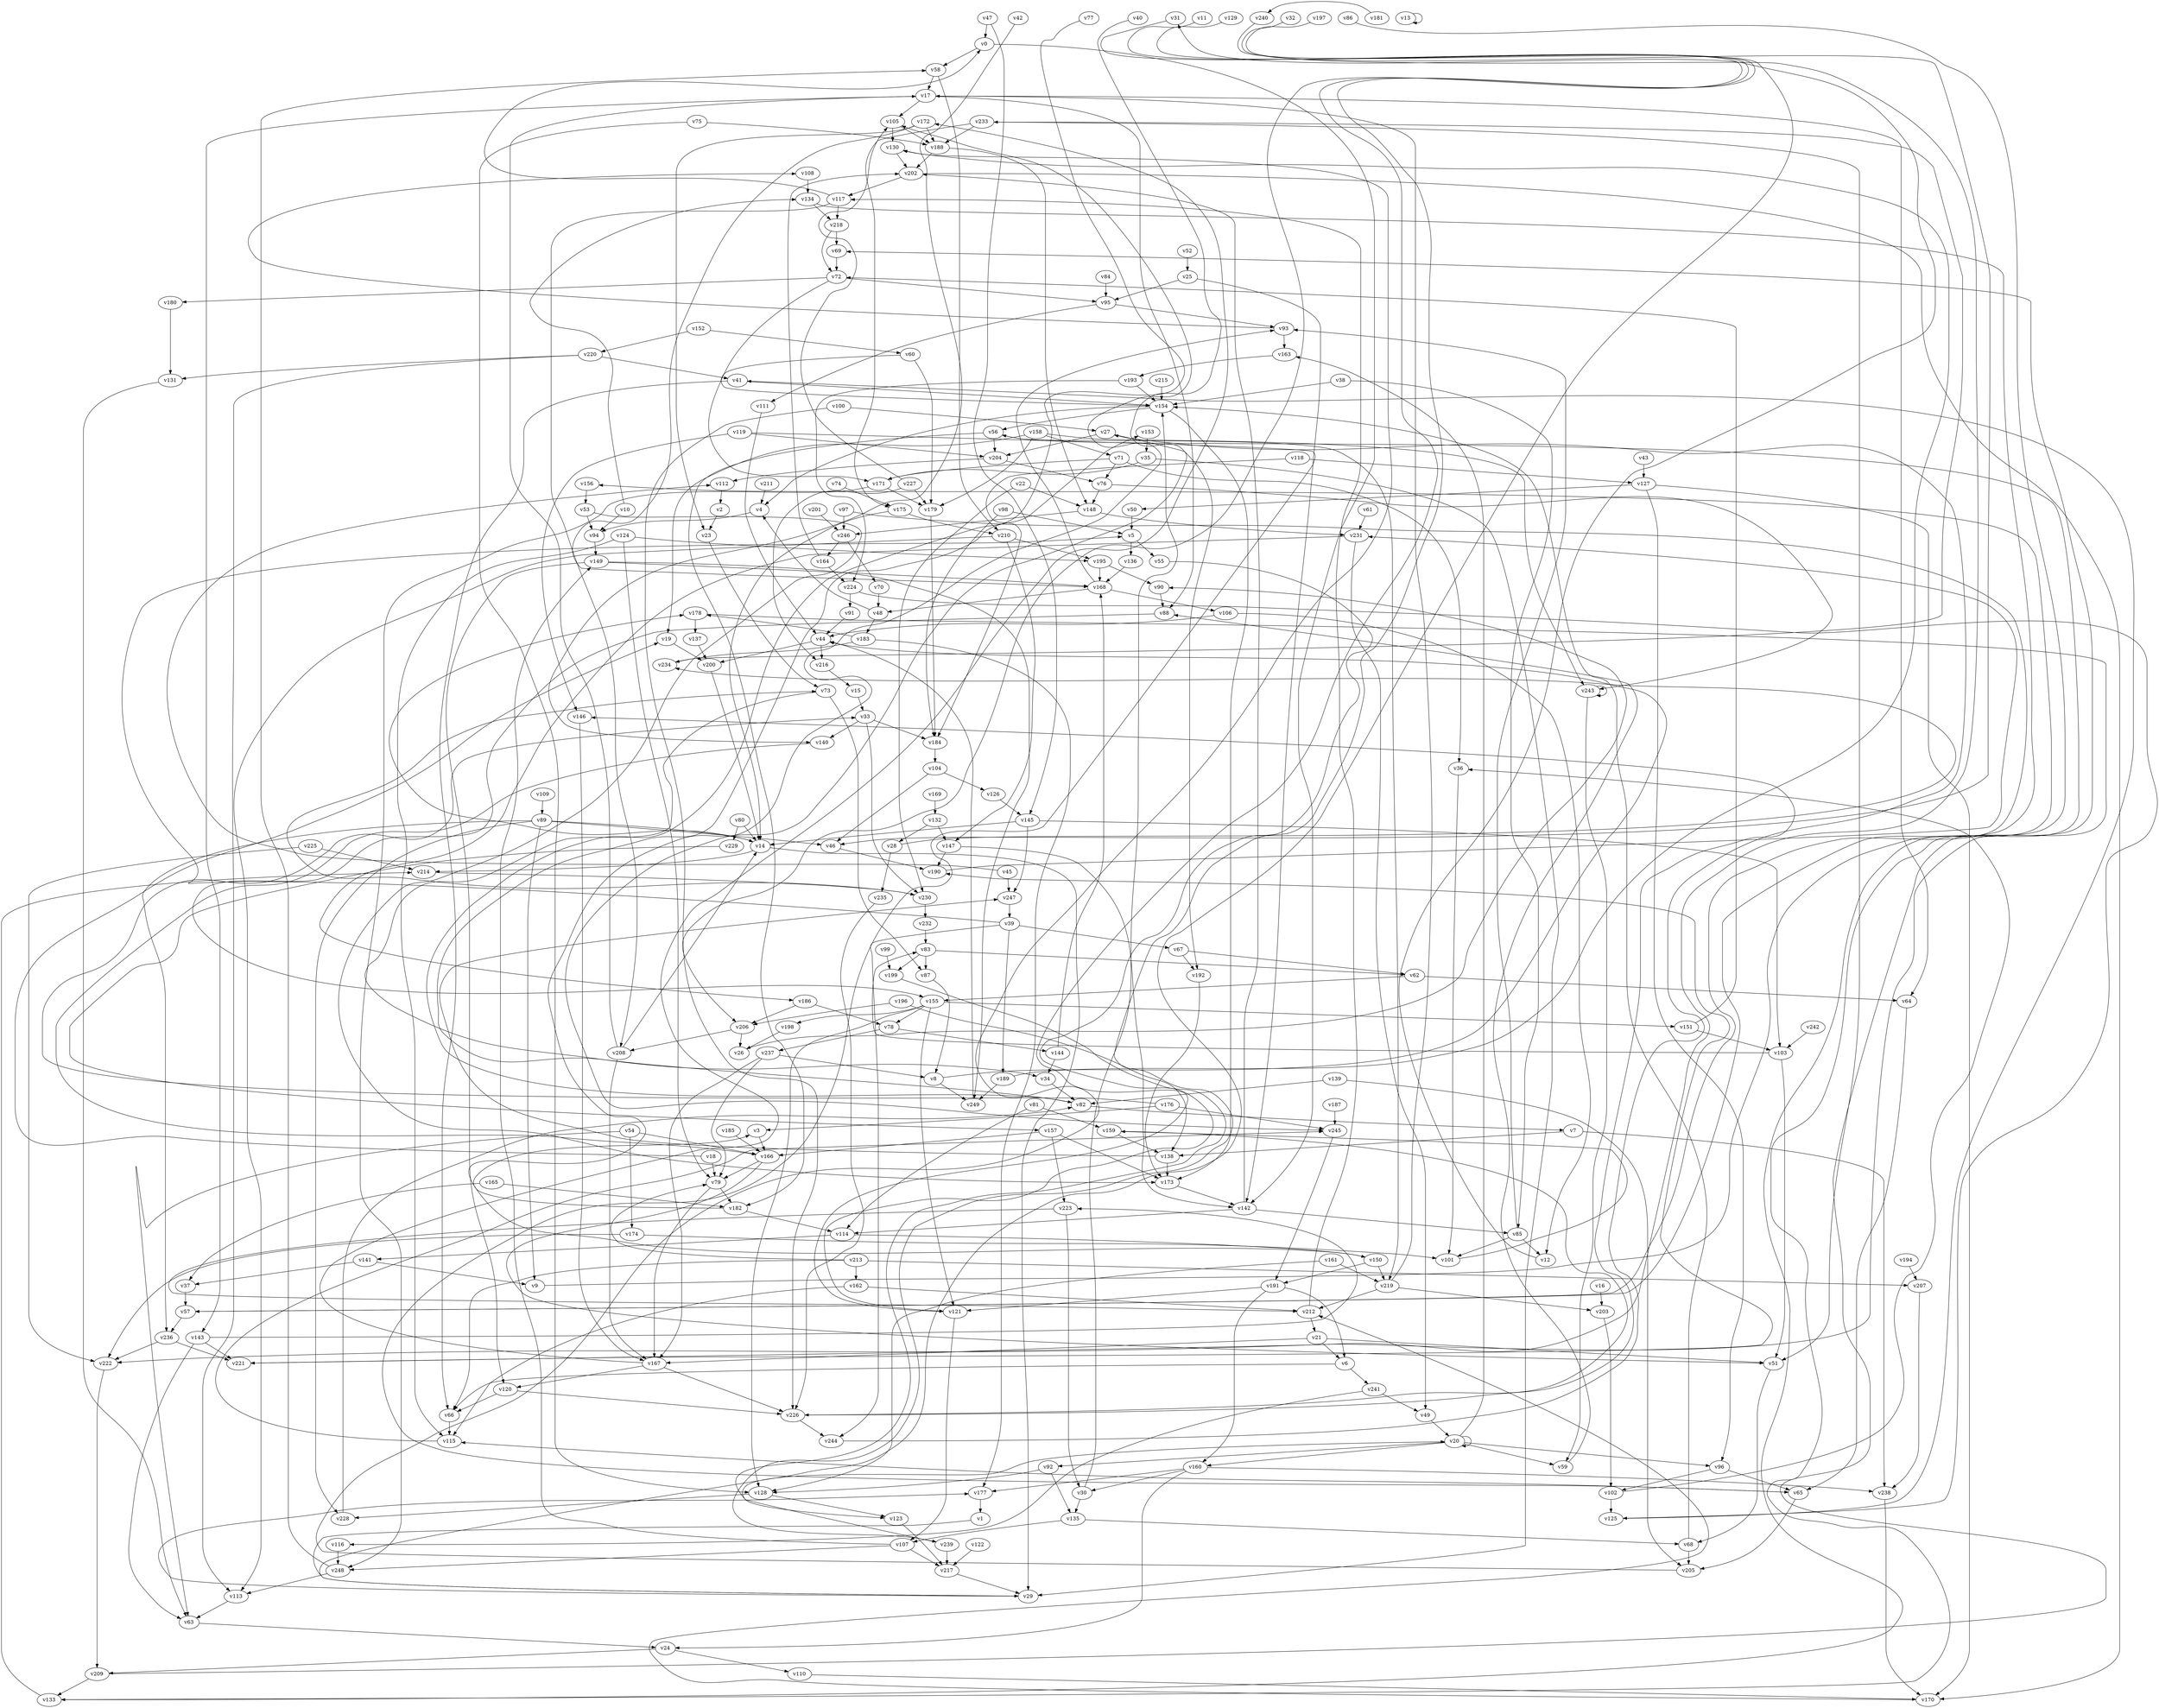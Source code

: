 // Benchmark game 366 - 250 vertices
// time_bound: 80
// targets: v139
digraph G {
    v0 [name="v0", player=0];
    v1 [name="v1", player=0];
    v2 [name="v2", player=1];
    v3 [name="v3", player=0];
    v4 [name="v4", player=1];
    v5 [name="v5", player=0];
    v6 [name="v6", player=1];
    v7 [name="v7", player=1];
    v8 [name="v8", player=0];
    v9 [name="v9", player=1];
    v10 [name="v10", player=0];
    v11 [name="v11", player=0];
    v12 [name="v12", player=0];
    v13 [name="v13", player=0];
    v14 [name="v14", player=0];
    v15 [name="v15", player=0];
    v16 [name="v16", player=0];
    v17 [name="v17", player=0];
    v18 [name="v18", player=0];
    v19 [name="v19", player=0];
    v20 [name="v20", player=1];
    v21 [name="v21", player=1];
    v22 [name="v22", player=0];
    v23 [name="v23", player=0];
    v24 [name="v24", player=1];
    v25 [name="v25", player=1];
    v26 [name="v26", player=1];
    v27 [name="v27", player=1];
    v28 [name="v28", player=0];
    v29 [name="v29", player=0];
    v30 [name="v30", player=1];
    v31 [name="v31", player=1];
    v32 [name="v32", player=0];
    v33 [name="v33", player=0];
    v34 [name="v34", player=0];
    v35 [name="v35", player=1];
    v36 [name="v36", player=0];
    v37 [name="v37", player=0];
    v38 [name="v38", player=1];
    v39 [name="v39", player=1];
    v40 [name="v40", player=0];
    v41 [name="v41", player=0];
    v42 [name="v42", player=0];
    v43 [name="v43", player=1];
    v44 [name="v44", player=0];
    v45 [name="v45", player=0];
    v46 [name="v46", player=1];
    v47 [name="v47", player=0];
    v48 [name="v48", player=0];
    v49 [name="v49", player=1];
    v50 [name="v50", player=0];
    v51 [name="v51", player=0];
    v52 [name="v52", player=1];
    v53 [name="v53", player=1];
    v54 [name="v54", player=0];
    v55 [name="v55", player=0];
    v56 [name="v56", player=1];
    v57 [name="v57", player=1];
    v58 [name="v58", player=1];
    v59 [name="v59", player=1];
    v60 [name="v60", player=1];
    v61 [name="v61", player=0];
    v62 [name="v62", player=0];
    v63 [name="v63", player=0];
    v64 [name="v64", player=1];
    v65 [name="v65", player=1];
    v66 [name="v66", player=1];
    v67 [name="v67", player=0];
    v68 [name="v68", player=0];
    v69 [name="v69", player=1];
    v70 [name="v70", player=0];
    v71 [name="v71", player=0];
    v72 [name="v72", player=0];
    v73 [name="v73", player=1];
    v74 [name="v74", player=1];
    v75 [name="v75", player=0];
    v76 [name="v76", player=1];
    v77 [name="v77", player=1];
    v78 [name="v78", player=1];
    v79 [name="v79", player=1];
    v80 [name="v80", player=1];
    v81 [name="v81", player=1];
    v82 [name="v82", player=1];
    v83 [name="v83", player=0];
    v84 [name="v84", player=1];
    v85 [name="v85", player=1];
    v86 [name="v86", player=0];
    v87 [name="v87", player=0];
    v88 [name="v88", player=0];
    v89 [name="v89", player=0];
    v90 [name="v90", player=1];
    v91 [name="v91", player=0];
    v92 [name="v92", player=0];
    v93 [name="v93", player=1];
    v94 [name="v94", player=0];
    v95 [name="v95", player=1];
    v96 [name="v96", player=0];
    v97 [name="v97", player=1];
    v98 [name="v98", player=0];
    v99 [name="v99", player=1];
    v100 [name="v100", player=0];
    v101 [name="v101", player=0];
    v102 [name="v102", player=1];
    v103 [name="v103", player=1];
    v104 [name="v104", player=0];
    v105 [name="v105", player=1];
    v106 [name="v106", player=1];
    v107 [name="v107", player=1];
    v108 [name="v108", player=1];
    v109 [name="v109", player=0];
    v110 [name="v110", player=1];
    v111 [name="v111", player=0];
    v112 [name="v112", player=0];
    v113 [name="v113", player=1];
    v114 [name="v114", player=0];
    v115 [name="v115", player=0];
    v116 [name="v116", player=1];
    v117 [name="v117", player=0];
    v118 [name="v118", player=1];
    v119 [name="v119", player=1];
    v120 [name="v120", player=0];
    v121 [name="v121", player=1];
    v122 [name="v122", player=0];
    v123 [name="v123", player=0];
    v124 [name="v124", player=0];
    v125 [name="v125", player=0];
    v126 [name="v126", player=1];
    v127 [name="v127", player=0];
    v128 [name="v128", player=0];
    v129 [name="v129", player=1];
    v130 [name="v130", player=1];
    v131 [name="v131", player=0];
    v132 [name="v132", player=0];
    v133 [name="v133", player=1];
    v134 [name="v134", player=0];
    v135 [name="v135", player=1];
    v136 [name="v136", player=0];
    v137 [name="v137", player=0];
    v138 [name="v138", player=1];
    v139 [name="v139", player=1, target=1];
    v140 [name="v140", player=0];
    v141 [name="v141", player=0];
    v142 [name="v142", player=1];
    v143 [name="v143", player=0];
    v144 [name="v144", player=0];
    v145 [name="v145", player=0];
    v146 [name="v146", player=0];
    v147 [name="v147", player=0];
    v148 [name="v148", player=0];
    v149 [name="v149", player=0];
    v150 [name="v150", player=1];
    v151 [name="v151", player=0];
    v152 [name="v152", player=1];
    v153 [name="v153", player=0];
    v154 [name="v154", player=0];
    v155 [name="v155", player=0];
    v156 [name="v156", player=1];
    v157 [name="v157", player=0];
    v158 [name="v158", player=1];
    v159 [name="v159", player=0];
    v160 [name="v160", player=0];
    v161 [name="v161", player=0];
    v162 [name="v162", player=0];
    v163 [name="v163", player=0];
    v164 [name="v164", player=1];
    v165 [name="v165", player=0];
    v166 [name="v166", player=1];
    v167 [name="v167", player=1];
    v168 [name="v168", player=0];
    v169 [name="v169", player=0];
    v170 [name="v170", player=0];
    v171 [name="v171", player=1];
    v172 [name="v172", player=1];
    v173 [name="v173", player=1];
    v174 [name="v174", player=0];
    v175 [name="v175", player=1];
    v176 [name="v176", player=1];
    v177 [name="v177", player=0];
    v178 [name="v178", player=0];
    v179 [name="v179", player=0];
    v180 [name="v180", player=1];
    v181 [name="v181", player=0];
    v182 [name="v182", player=1];
    v183 [name="v183", player=0];
    v184 [name="v184", player=1];
    v185 [name="v185", player=1];
    v186 [name="v186", player=1];
    v187 [name="v187", player=1];
    v188 [name="v188", player=0];
    v189 [name="v189", player=0];
    v190 [name="v190", player=1];
    v191 [name="v191", player=0];
    v192 [name="v192", player=0];
    v193 [name="v193", player=0];
    v194 [name="v194", player=1];
    v195 [name="v195", player=1];
    v196 [name="v196", player=0];
    v197 [name="v197", player=1];
    v198 [name="v198", player=0];
    v199 [name="v199", player=0];
    v200 [name="v200", player=0];
    v201 [name="v201", player=0];
    v202 [name="v202", player=0];
    v203 [name="v203", player=1];
    v204 [name="v204", player=1];
    v205 [name="v205", player=0];
    v206 [name="v206", player=0];
    v207 [name="v207", player=1];
    v208 [name="v208", player=0];
    v209 [name="v209", player=0];
    v210 [name="v210", player=1];
    v211 [name="v211", player=0];
    v212 [name="v212", player=0];
    v213 [name="v213", player=1];
    v214 [name="v214", player=1];
    v215 [name="v215", player=1];
    v216 [name="v216", player=1];
    v217 [name="v217", player=0];
    v218 [name="v218", player=0];
    v219 [name="v219", player=0];
    v220 [name="v220", player=1];
    v221 [name="v221", player=1];
    v222 [name="v222", player=1];
    v223 [name="v223", player=1];
    v224 [name="v224", player=1];
    v225 [name="v225", player=1];
    v226 [name="v226", player=0];
    v227 [name="v227", player=0];
    v228 [name="v228", player=1];
    v229 [name="v229", player=1];
    v230 [name="v230", player=0];
    v231 [name="v231", player=0];
    v232 [name="v232", player=0];
    v233 [name="v233", player=1];
    v234 [name="v234", player=1];
    v235 [name="v235", player=0];
    v236 [name="v236", player=1];
    v237 [name="v237", player=1];
    v238 [name="v238", player=0];
    v239 [name="v239", player=0];
    v240 [name="v240", player=0];
    v241 [name="v241", player=1];
    v242 [name="v242", player=1];
    v243 [name="v243", player=1];
    v244 [name="v244", player=0];
    v245 [name="v245", player=0];
    v246 [name="v246", player=1];
    v247 [name="v247", player=1];
    v248 [name="v248", player=1];
    v249 [name="v249", player=0];

    v0 -> v58;
    v1 -> v29 [constraint="t mod 2 == 0"];
    v2 -> v23;
    v3 -> v166;
    v4 -> v94;
    v5 -> v136;
    v6 -> v66 [constraint="t >= 5"];
    v7 -> v138;
    v8 -> v44 [constraint="t >= 1"];
    v9 -> v156 [constraint="t >= 3"];
    v10 -> v134 [constraint="t >= 3"];
    v11 -> v121 [constraint="t mod 3 == 2"];
    v12 -> v31 [constraint="t < 10"];
    v13 -> v13 [constraint="t >= 2"];
    v14 -> v178 [constraint="t < 9"];
    v15 -> v33;
    v16 -> v203;
    v17 -> v105;
    v18 -> v19 [constraint="t < 14"];
    v19 -> v200;
    v20 -> v163;
    v21 -> v6;
    v22 -> v230;
    v23 -> v73;
    v24 -> v209;
    v25 -> v142;
    v26 -> v90 [constraint="t < 10"];
    v27 -> v192;
    v28 -> v234 [constraint="t mod 5 == 1"];
    v29 -> v177 [constraint="t mod 4 == 2"];
    v30 -> v154;
    v31 -> v206 [constraint="t < 15"];
    v32 -> v221 [constraint="t mod 3 == 1"];
    v33 -> v230;
    v34 -> v82;
    v35 -> v29;
    v36 -> v101;
    v37 -> v57;
    v38 -> v85;
    v39 -> v5 [constraint="t >= 3"];
    v40 -> v245 [constraint="t mod 3 == 2"];
    v41 -> v154;
    v42 -> v140 [constraint="t mod 5 == 2"];
    v43 -> v127;
    v44 -> v216;
    v45 -> v112 [constraint="t < 10"];
    v46 -> v190;
    v47 -> v145;
    v48 -> v4;
    v49 -> v20;
    v50 -> v5;
    v51 -> v68;
    v52 -> v25;
    v53 -> v173 [constraint="t >= 4"];
    v54 -> v166;
    v55 -> v121 [constraint="t mod 5 == 3"];
    v56 -> v204;
    v57 -> v236;
    v58 -> v17;
    v59 -> v88 [constraint="t < 5"];
    v60 -> v154 [constraint="t >= 2"];
    v61 -> v231;
    v62 -> v64;
    v63 -> v24;
    v64 -> v65;
    v65 -> v115 [constraint="t < 7"];
    v66 -> v115;
    v67 -> v62;
    v68 -> v154;
    v69 -> v72;
    v70 -> v48;
    v71 -> v36;
    v72 -> v171;
    v73 -> v34 [constraint="t >= 4"];
    v74 -> v175;
    v75 -> v128;
    v76 -> v243 [constraint="t < 6"];
    v77 -> v82 [constraint="t < 6"];
    v78 -> v237;
    v79 -> v182;
    v80 -> v229;
    v81 -> v114;
    v82 -> v153 [constraint="t mod 3 == 2"];
    v83 -> v199;
    v84 -> v95;
    v85 -> v12;
    v86 -> v133 [constraint="t mod 2 == 0"];
    v87 -> v8;
    v88 -> v155 [constraint="t < 8"];
    v89 -> v236;
    v90 -> v88;
    v91 -> v44;
    v92 -> v135;
    v93 -> v108 [constraint="t < 15"];
    v94 -> v149;
    v95 -> v93;
    v96 -> v102;
    v97 -> v57 [constraint="t mod 4 == 0"];
    v98 -> v5;
    v99 -> v199;
    v100 -> v27;
    v101 -> v159 [constraint="t < 11"];
    v102 -> v36 [constraint="t mod 2 == 1"];
    v103 -> v83 [constraint="t mod 5 == 1"];
    v104 -> v126;
    v105 -> v188 [constraint="t mod 4 == 0"];
    v106 -> v12;
    v107 -> v217;
    v108 -> v134;
    v109 -> v89;
    v110 -> v170;
    v111 -> v44;
    v112 -> v2;
    v113 -> v63;
    v114 -> v150;
    v115 -> v245 [constraint="t < 15"];
    v116 -> v248;
    v117 -> v0 [constraint="t < 11"];
    v118 -> v184;
    v119 -> v65 [constraint="t mod 2 == 1"];
    v120 -> v226;
    v121 -> v107;
    v122 -> v217;
    v123 -> v217;
    v124 -> v79;
    v125 -> v41 [constraint="t mod 3 == 2"];
    v126 -> v145;
    v127 -> v96;
    v128 -> v123;
    v129 -> v239 [constraint="t mod 4 == 0"];
    v130 -> v202;
    v131 -> v63;
    v132 -> v147;
    v133 -> v56 [constraint="t < 15"];
    v134 -> v57 [constraint="t mod 2 == 1"];
    v135 -> v107;
    v136 -> v168;
    v137 -> v200;
    v138 -> v247 [constraint="t < 8"];
    v139 -> v82;
    v140 -> v166 [constraint="t < 13"];
    v141 -> v9;
    v142 -> v114;
    v143 -> v223 [constraint="t < 9"];
    v144 -> v168;
    v145 -> v103;
    v146 -> v167;
    v147 -> v190;
    v148 -> v246;
    v149 -> v120;
    v150 -> v105 [constraint="t >= 3"];
    v151 -> v103;
    v152 -> v220;
    v153 -> v35;
    v154 -> v4;
    v155 -> v78;
    v156 -> v53;
    v157 -> v223;
    v158 -> v179;
    v159 -> v226 [constraint="t < 7"];
    v160 -> v24;
    v161 -> v219;
    v162 -> v212;
    v163 -> v193;
    v164 -> v202;
    v165 -> v37;
    v166 -> v51 [constraint="t < 6"];
    v167 -> v172 [constraint="t mod 3 == 2"];
    v168 -> v93;
    v169 -> v132;
    v170 -> v212 [constraint="t >= 1"];
    v171 -> v179;
    v172 -> v168 [constraint="t < 7"];
    v173 -> v142;
    v174 -> v222;
    v175 -> v14;
    v176 -> v33 [constraint="t < 10"];
    v177 -> v1;
    v178 -> v222 [constraint="t >= 5"];
    v179 -> v184;
    v180 -> v131;
    v181 -> v240 [constraint="t >= 2"];
    v182 -> v3 [constraint="t mod 4 == 2"];
    v183 -> v178 [constraint="t < 6"];
    v184 -> v104;
    v185 -> v166;
    v186 -> v206;
    v187 -> v245;
    v188 -> v202;
    v189 -> v130 [constraint="t mod 4 == 0"];
    v190 -> v231 [constraint="t >= 1"];
    v191 -> v160;
    v192 -> v173;
    v193 -> v154;
    v194 -> v207;
    v195 -> v168;
    v196 -> v206;
    v197 -> v46 [constraint="t >= 3"];
    v198 -> v26;
    v199 -> v123 [constraint="t >= 5"];
    v200 -> v14;
    v201 -> v246;
    v202 -> v117;
    v203 -> v102;
    v204 -> v76;
    v205 -> v130 [constraint="t < 7"];
    v206 -> v208;
    v207 -> v238;
    v208 -> v14 [constraint="t < 9"];
    v209 -> v69 [constraint="t < 7"];
    v210 -> v113;
    v211 -> v4;
    v212 -> v117;
    v213 -> v79 [constraint="t < 10"];
    v214 -> v230;
    v215 -> v154;
    v216 -> v15;
    v217 -> v29;
    v218 -> v72 [constraint="t < 12"];
    v219 -> v212;
    v220 -> v113;
    v221 -> v190 [constraint="t mod 2 == 0"];
    v222 -> v209;
    v223 -> v212 [constraint="t >= 4"];
    v224 -> v125 [constraint="t mod 3 == 1"];
    v225 -> v222;
    v226 -> v146 [constraint="t mod 3 == 0"];
    v227 -> v105 [constraint="t < 15"];
    v228 -> v82;
    v229 -> v157 [constraint="t mod 3 == 0"];
    v230 -> v73 [constraint="t < 5"];
    v231 -> v186 [constraint="t < 7"];
    v232 -> v83;
    v233 -> v188;
    v234 -> v233 [constraint="t mod 5 == 2"];
    v235 -> v226;
    v236 -> v221;
    v237 -> v79;
    v238 -> v170;
    v239 -> v20 [constraint="t < 14"];
    v240 -> v29 [constraint="t mod 2 == 0"];
    v241 -> v116 [constraint="t < 12"];
    v242 -> v103;
    v243 -> v243;
    v244 -> v27 [constraint="t mod 5 == 3"];
    v245 -> v191;
    v246 -> v164;
    v247 -> v39;
    v248 -> v113;
    v249 -> v44;
    v142 -> v85;
    v150 -> v191;
    v155 -> v121;
    v0 -> v142;
    v107 -> v149;
    v167 -> v120;
    v148 -> v231;
    v154 -> v56;
    v127 -> v50;
    v227 -> v216;
    v21 -> v51;
    v149 -> v168;
    v114 -> v141;
    v117 -> v208;
    v79 -> v167;
    v119 -> v146;
    v225 -> v214;
    v158 -> v19;
    v124 -> v195;
    v100 -> v226;
    v223 -> v30;
    v68 -> v205;
    v155 -> v151;
    v162 -> v115;
    v188 -> v148;
    v56 -> v182;
    v53 -> v94;
    v7 -> v238;
    v33 -> v140;
    v41 -> v66;
    v73 -> v87;
    v85 -> v101;
    v171 -> v248;
    v176 -> v3;
    v210 -> v195;
    v196 -> v138;
    v226 -> v244;
    v219 -> v17;
    v182 -> v114;
    v14 -> v214;
    v119 -> v204;
    v168 -> v106;
    v155 -> v128;
    v120 -> v66;
    v143 -> v221;
    v168 -> v48;
    v78 -> v144;
    v213 -> v207;
    v72 -> v95;
    v189 -> v249;
    v38 -> v154;
    v133 -> v214;
    v21 -> v167;
    v195 -> v90;
    v83 -> v62;
    v92 -> v128;
    v183 -> v177;
    v54 -> v174;
    v14 -> v29;
    v212 -> v21;
    v167 -> v226;
    v60 -> v179;
    v65 -> v205;
    v147 -> v142;
    v83 -> v87;
    v72 -> v180;
    v67 -> v192;
    v243 -> v59;
    v117 -> v218;
    v71 -> v76;
    v39 -> v244;
    v134 -> v218;
    v144 -> v34;
    v17 -> v88;
    v48 -> v183;
    v44 -> v200;
    v124 -> v115;
    v58 -> v210;
    v208 -> v17;
    v104 -> v46;
    v96 -> v65;
    v106 -> v44;
    v172 -> v188;
    v219 -> v203;
    v89 -> v46;
    v157 -> v166;
    v17 -> v64;
    v25 -> v95;
    v143 -> v63;
    v18 -> v79;
    v218 -> v69;
    v45 -> v247;
    v20 -> v59;
    v172 -> v23;
    v158 -> v71;
    v193 -> v224;
    v246 -> v70;
    v30 -> v135;
    v17 -> v143;
    v20 -> v96;
    v145 -> v247;
    v76 -> v148;
    v230 -> v232;
    v10 -> v94;
    v35 -> v171;
    v241 -> v49;
    v158 -> v243;
    v128 -> v228;
    v213 -> v162;
    v6 -> v241;
    v132 -> v28;
    v80 -> v14;
    v237 -> v8;
    v202 -> v170;
    v89 -> v14;
    v191 -> v121;
    v208 -> v167;
    v160 -> v30;
    v154 -> v173;
    v206 -> v26;
    v33 -> v184;
    v227 -> v179;
    v220 -> v41;
    v150 -> v219;
    v213 -> v66;
    v237 -> v167;
    v175 -> v210;
    v97 -> v246;
    v71 -> v171;
    v105 -> v130;
    v220 -> v131;
    v103 -> v51;
    v159 -> v138;
    v155 -> v198;
    v39 -> v67;
    v75 -> v188;
    v81 -> v159;
    v135 -> v68;
    v183 -> v234;
    v82 -> v7;
    v118 -> v127;
    v236 -> v222;
    v160 -> v238;
    v20 -> v20;
    v161 -> v128;
    v164 -> v224;
    v93 -> v163;
    v166 -> v79;
    v248 -> v58;
    v191 -> v6;
    v56 -> v219;
    v209 -> v133;
    v178 -> v137;
    v160 -> v177;
    v62 -> v155;
    v138 -> v173;
    v224 -> v91;
    v127 -> v170;
    v233 -> v51;
    v20 -> v160;
    v102 -> v125;
    v8 -> v249;
    v231 -> v49;
    v174 -> v101;
    v85 -> v93;
    v204 -> v112;
    v165 -> v182;
    v152 -> v60;
    v151 -> v72;
    v145 -> v14;
    v139 -> v205;
    v176 -> v245;
    v141 -> v37;
    v149 -> v249;
    v24 -> v110;
    v210 -> v147;
    v47 -> v0;
    v39 -> v189;
    v89 -> v9;
    v5 -> v55;
    v28 -> v235;
    v27 -> v204;
    v107 -> v248;
    v157 -> v173;
    v22 -> v148;
    v142 -> v202;
    v54 -> v63;
    v239 -> v217;
    v89 -> v228;
    v95 -> v111;
    v186 -> v78;
    v233 -> v175;
    v98 -> v184;
    v20 -> v92;
}
